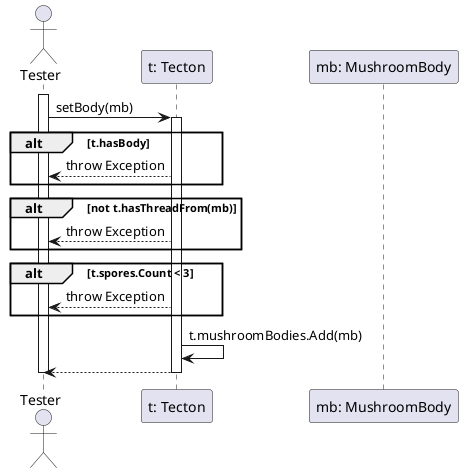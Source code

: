 @startuml tectoGrowBodyTest

actor "Tester" as ts
participant "t: Tecton" as t
participant "mb: MushroomBody" as mb

activate ts

ts -> t: setBody(mb)
activate t

alt t.hasBody
    ts <-- t: throw Exception
end

alt not t.hasThreadFrom(mb)
    ts <-- t: throw Exception
end

alt t.spores.Count < 3
    ts <-- t: throw Exception
end

t -> t: t.mushroomBodies.Add(mb)

ts <-- t
deactivate t

deactivate ts

@enduml
